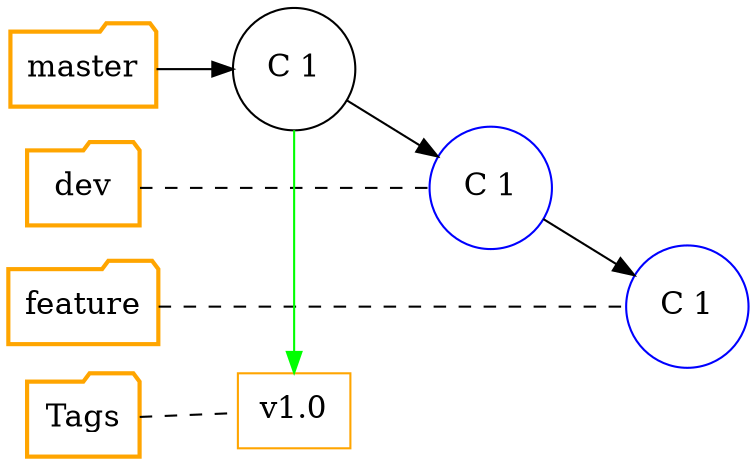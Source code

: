 digraph git_scenario_3 {
    splines=line
    rankdir="LR"
    bgcolor="transparent"

    /* Nodes representing the branches */
    node[ fontsize=15.0,style="bold", shape=folder, color=orange]
    master [group="master"]
    dev [group="dev"]
    feature [label="feature", group="feature"]
    tags [label="Tags", group="tags"]

    /* Nodes representing commit */
    node[ fontsize=15.0,style="",shape=circle, color=""]
    C_1[label="C 1", group="master"]

    /* Nodes representing pointer */
    node[color="blue"]
    C_1_D [label="C 1", group="dev"]
    C_1_F_1 [label="C 1", group="feature"]

    /* Nodes representing Tags */
    node[shape=rect,fontsize=15.0, style="", color=orange]
    T_1 [label="v1.0", group="release"]

    /* Define master branch commits */
    master -> C_1
    feature -> C_1_F_1 [arrowhead=none,style="dashed"]
    dev -> C_1_D [arrowhead=none,style="dashed"]
    tags -> T_1 [arrowhead=none,style="dashed"]

    /* 1. inter branch commit */
    C_1 -> C_1_D -> { C_1_F_1 }

    /* 2. Git Tags */
    C_1 -> T_1 [color="green"]

    /* Connect branches with invis edges, to declare ordering this way */
    edge[style=invis]
    master -> dev -> feature -> tags

    {rank=same; C_1 T_1}
    {rank=same; master dev feature tags}
}
